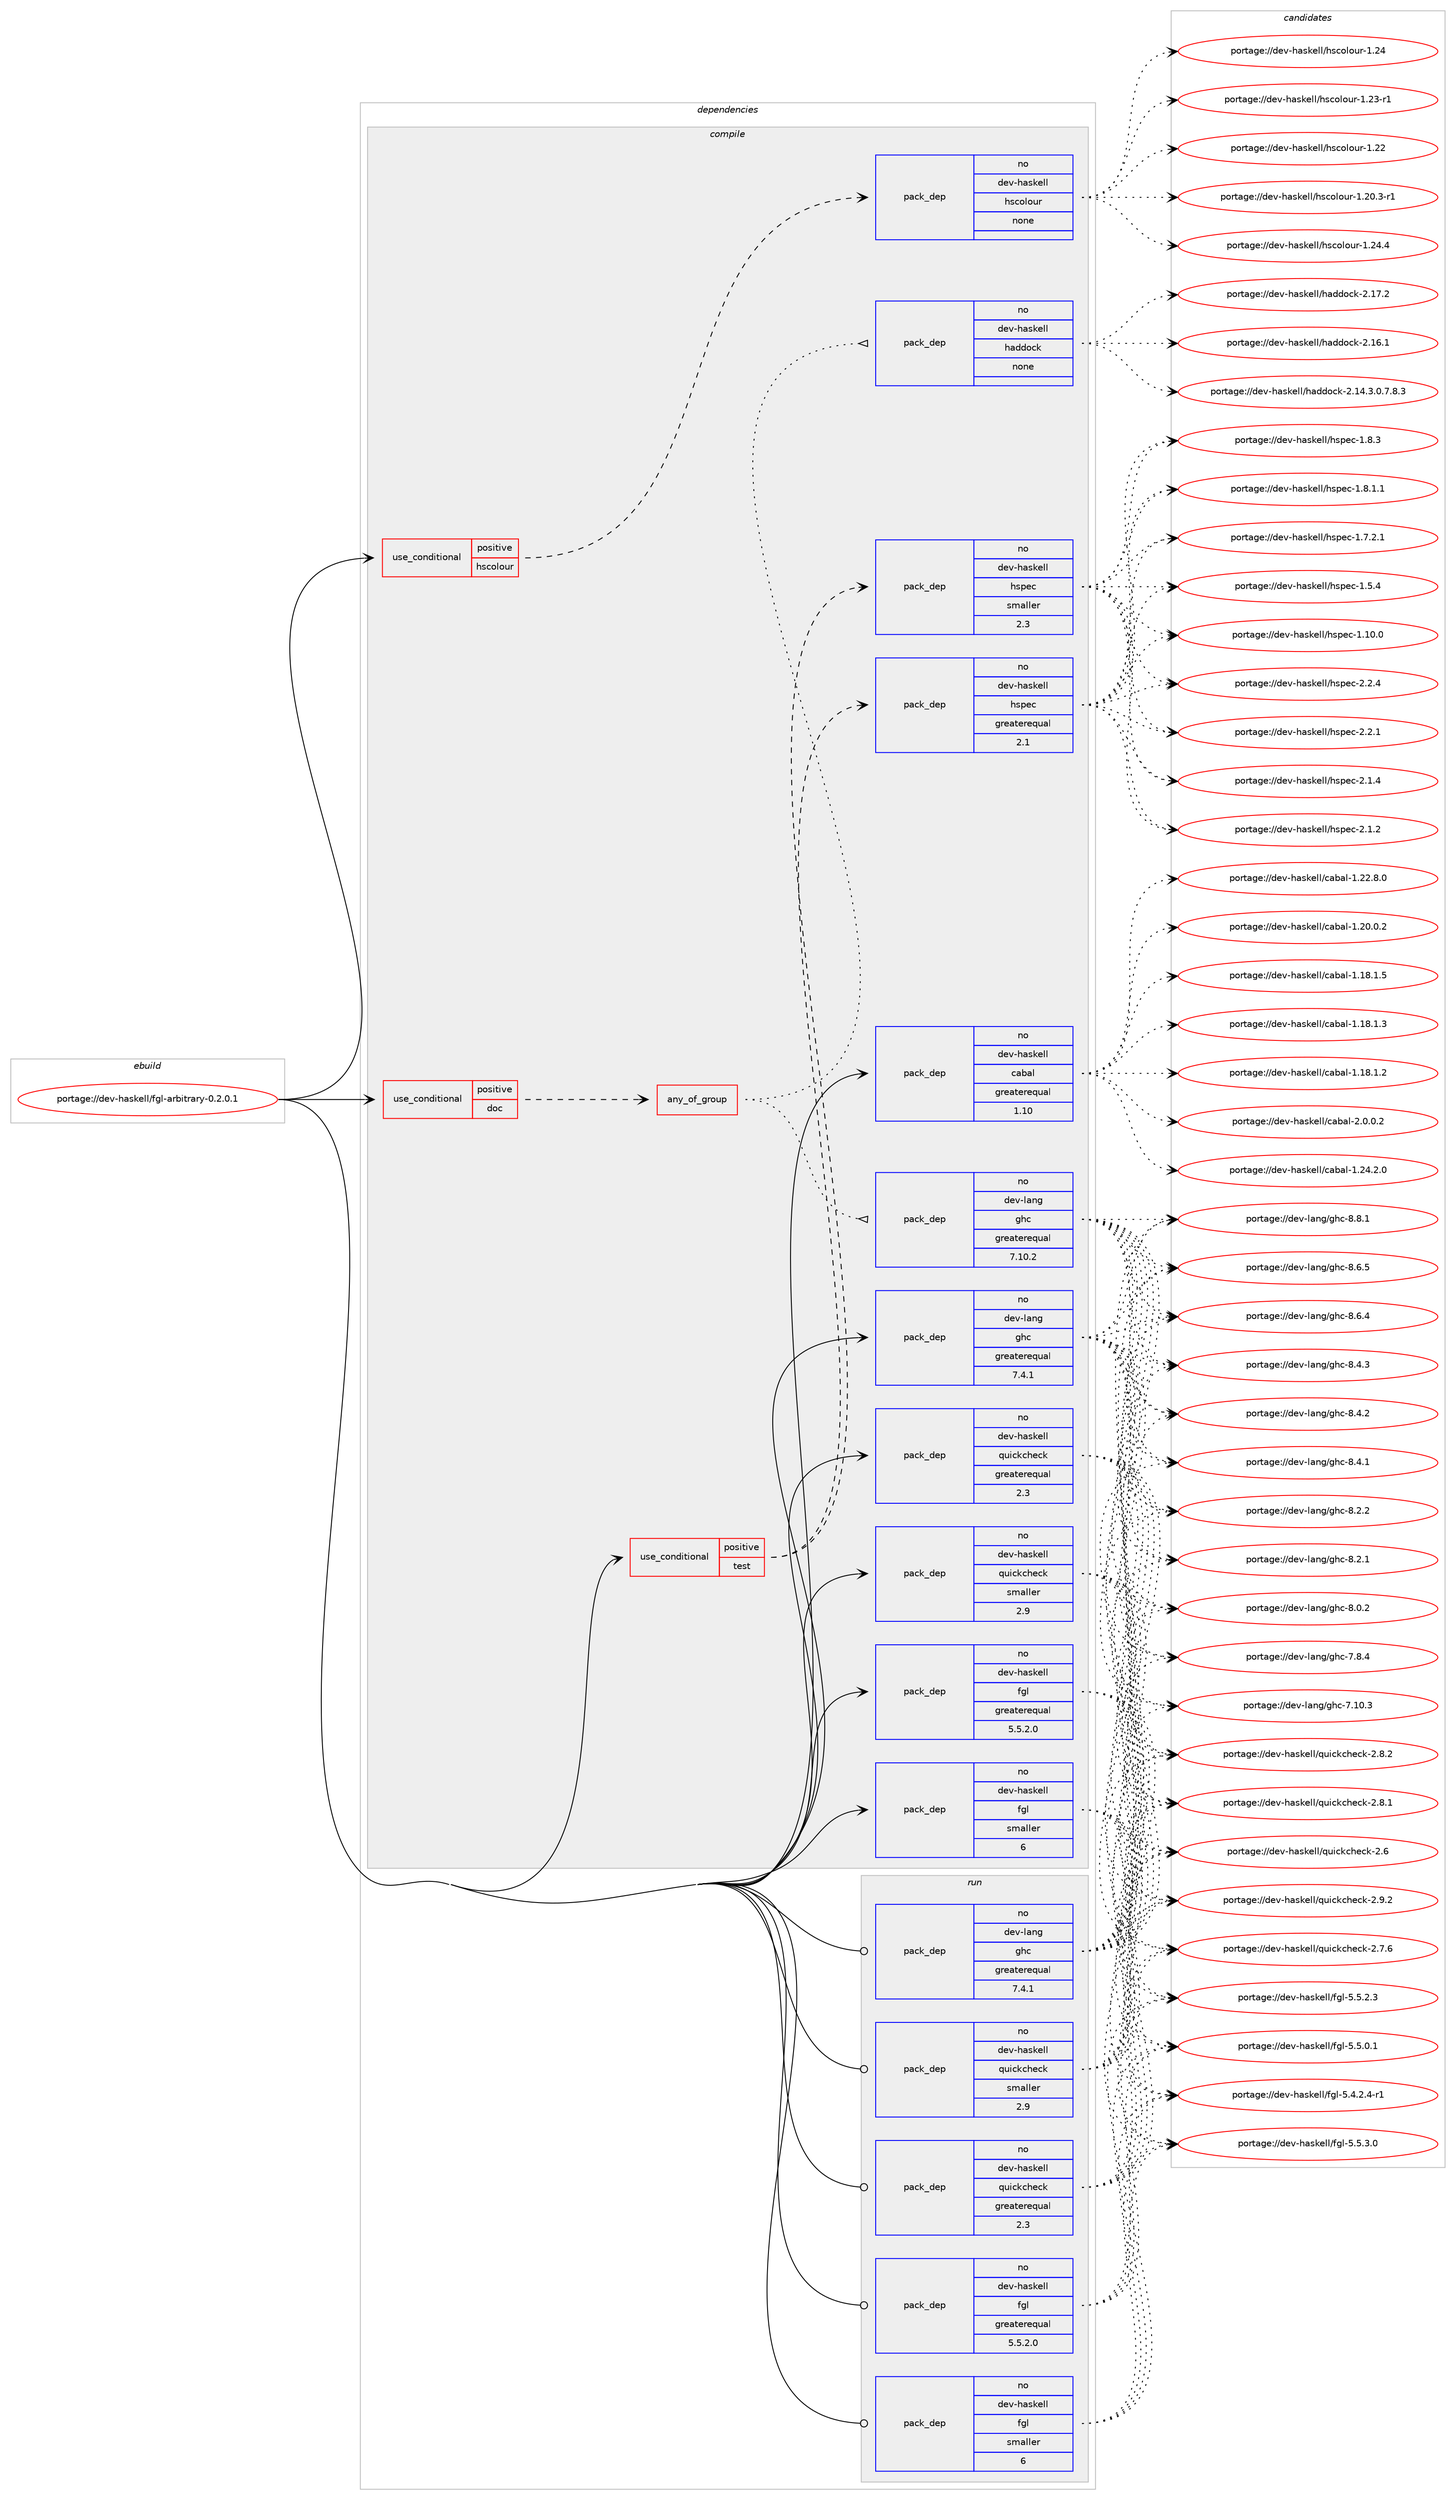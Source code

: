 digraph prolog {

# *************
# Graph options
# *************

newrank=true;
concentrate=true;
compound=true;
graph [rankdir=LR,fontname=Helvetica,fontsize=10,ranksep=1.5];#, ranksep=2.5, nodesep=0.2];
edge  [arrowhead=vee];
node  [fontname=Helvetica,fontsize=10];

# **********
# The ebuild
# **********

subgraph cluster_leftcol {
color=gray;
label=<<i>ebuild</i>>;
id [label="portage://dev-haskell/fgl-arbitrary-0.2.0.1", color=red, width=4, href="../dev-haskell/fgl-arbitrary-0.2.0.1.svg"];
}

# ****************
# The dependencies
# ****************

subgraph cluster_midcol {
color=gray;
label=<<i>dependencies</i>>;
subgraph cluster_compile {
fillcolor="#eeeeee";
style=filled;
label=<<i>compile</i>>;
subgraph cond133985 {
dependency562922 [label=<<TABLE BORDER="0" CELLBORDER="1" CELLSPACING="0" CELLPADDING="4"><TR><TD ROWSPAN="3" CELLPADDING="10">use_conditional</TD></TR><TR><TD>positive</TD></TR><TR><TD>doc</TD></TR></TABLE>>, shape=none, color=red];
subgraph any6457 {
dependency562923 [label=<<TABLE BORDER="0" CELLBORDER="1" CELLSPACING="0" CELLPADDING="4"><TR><TD CELLPADDING="10">any_of_group</TD></TR></TABLE>>, shape=none, color=red];subgraph pack422243 {
dependency562924 [label=<<TABLE BORDER="0" CELLBORDER="1" CELLSPACING="0" CELLPADDING="4" WIDTH="220"><TR><TD ROWSPAN="6" CELLPADDING="30">pack_dep</TD></TR><TR><TD WIDTH="110">no</TD></TR><TR><TD>dev-haskell</TD></TR><TR><TD>haddock</TD></TR><TR><TD>none</TD></TR><TR><TD></TD></TR></TABLE>>, shape=none, color=blue];
}
dependency562923:e -> dependency562924:w [weight=20,style="dotted",arrowhead="oinv"];
subgraph pack422244 {
dependency562925 [label=<<TABLE BORDER="0" CELLBORDER="1" CELLSPACING="0" CELLPADDING="4" WIDTH="220"><TR><TD ROWSPAN="6" CELLPADDING="30">pack_dep</TD></TR><TR><TD WIDTH="110">no</TD></TR><TR><TD>dev-lang</TD></TR><TR><TD>ghc</TD></TR><TR><TD>greaterequal</TD></TR><TR><TD>7.10.2</TD></TR></TABLE>>, shape=none, color=blue];
}
dependency562923:e -> dependency562925:w [weight=20,style="dotted",arrowhead="oinv"];
}
dependency562922:e -> dependency562923:w [weight=20,style="dashed",arrowhead="vee"];
}
id:e -> dependency562922:w [weight=20,style="solid",arrowhead="vee"];
subgraph cond133986 {
dependency562926 [label=<<TABLE BORDER="0" CELLBORDER="1" CELLSPACING="0" CELLPADDING="4"><TR><TD ROWSPAN="3" CELLPADDING="10">use_conditional</TD></TR><TR><TD>positive</TD></TR><TR><TD>hscolour</TD></TR></TABLE>>, shape=none, color=red];
subgraph pack422245 {
dependency562927 [label=<<TABLE BORDER="0" CELLBORDER="1" CELLSPACING="0" CELLPADDING="4" WIDTH="220"><TR><TD ROWSPAN="6" CELLPADDING="30">pack_dep</TD></TR><TR><TD WIDTH="110">no</TD></TR><TR><TD>dev-haskell</TD></TR><TR><TD>hscolour</TD></TR><TR><TD>none</TD></TR><TR><TD></TD></TR></TABLE>>, shape=none, color=blue];
}
dependency562926:e -> dependency562927:w [weight=20,style="dashed",arrowhead="vee"];
}
id:e -> dependency562926:w [weight=20,style="solid",arrowhead="vee"];
subgraph cond133987 {
dependency562928 [label=<<TABLE BORDER="0" CELLBORDER="1" CELLSPACING="0" CELLPADDING="4"><TR><TD ROWSPAN="3" CELLPADDING="10">use_conditional</TD></TR><TR><TD>positive</TD></TR><TR><TD>test</TD></TR></TABLE>>, shape=none, color=red];
subgraph pack422246 {
dependency562929 [label=<<TABLE BORDER="0" CELLBORDER="1" CELLSPACING="0" CELLPADDING="4" WIDTH="220"><TR><TD ROWSPAN="6" CELLPADDING="30">pack_dep</TD></TR><TR><TD WIDTH="110">no</TD></TR><TR><TD>dev-haskell</TD></TR><TR><TD>hspec</TD></TR><TR><TD>greaterequal</TD></TR><TR><TD>2.1</TD></TR></TABLE>>, shape=none, color=blue];
}
dependency562928:e -> dependency562929:w [weight=20,style="dashed",arrowhead="vee"];
subgraph pack422247 {
dependency562930 [label=<<TABLE BORDER="0" CELLBORDER="1" CELLSPACING="0" CELLPADDING="4" WIDTH="220"><TR><TD ROWSPAN="6" CELLPADDING="30">pack_dep</TD></TR><TR><TD WIDTH="110">no</TD></TR><TR><TD>dev-haskell</TD></TR><TR><TD>hspec</TD></TR><TR><TD>smaller</TD></TR><TR><TD>2.3</TD></TR></TABLE>>, shape=none, color=blue];
}
dependency562928:e -> dependency562930:w [weight=20,style="dashed",arrowhead="vee"];
}
id:e -> dependency562928:w [weight=20,style="solid",arrowhead="vee"];
subgraph pack422248 {
dependency562931 [label=<<TABLE BORDER="0" CELLBORDER="1" CELLSPACING="0" CELLPADDING="4" WIDTH="220"><TR><TD ROWSPAN="6" CELLPADDING="30">pack_dep</TD></TR><TR><TD WIDTH="110">no</TD></TR><TR><TD>dev-haskell</TD></TR><TR><TD>cabal</TD></TR><TR><TD>greaterequal</TD></TR><TR><TD>1.10</TD></TR></TABLE>>, shape=none, color=blue];
}
id:e -> dependency562931:w [weight=20,style="solid",arrowhead="vee"];
subgraph pack422249 {
dependency562932 [label=<<TABLE BORDER="0" CELLBORDER="1" CELLSPACING="0" CELLPADDING="4" WIDTH="220"><TR><TD ROWSPAN="6" CELLPADDING="30">pack_dep</TD></TR><TR><TD WIDTH="110">no</TD></TR><TR><TD>dev-haskell</TD></TR><TR><TD>fgl</TD></TR><TR><TD>greaterequal</TD></TR><TR><TD>5.5.2.0</TD></TR></TABLE>>, shape=none, color=blue];
}
id:e -> dependency562932:w [weight=20,style="solid",arrowhead="vee"];
subgraph pack422250 {
dependency562933 [label=<<TABLE BORDER="0" CELLBORDER="1" CELLSPACING="0" CELLPADDING="4" WIDTH="220"><TR><TD ROWSPAN="6" CELLPADDING="30">pack_dep</TD></TR><TR><TD WIDTH="110">no</TD></TR><TR><TD>dev-haskell</TD></TR><TR><TD>fgl</TD></TR><TR><TD>smaller</TD></TR><TR><TD>6</TD></TR></TABLE>>, shape=none, color=blue];
}
id:e -> dependency562933:w [weight=20,style="solid",arrowhead="vee"];
subgraph pack422251 {
dependency562934 [label=<<TABLE BORDER="0" CELLBORDER="1" CELLSPACING="0" CELLPADDING="4" WIDTH="220"><TR><TD ROWSPAN="6" CELLPADDING="30">pack_dep</TD></TR><TR><TD WIDTH="110">no</TD></TR><TR><TD>dev-haskell</TD></TR><TR><TD>quickcheck</TD></TR><TR><TD>greaterequal</TD></TR><TR><TD>2.3</TD></TR></TABLE>>, shape=none, color=blue];
}
id:e -> dependency562934:w [weight=20,style="solid",arrowhead="vee"];
subgraph pack422252 {
dependency562935 [label=<<TABLE BORDER="0" CELLBORDER="1" CELLSPACING="0" CELLPADDING="4" WIDTH="220"><TR><TD ROWSPAN="6" CELLPADDING="30">pack_dep</TD></TR><TR><TD WIDTH="110">no</TD></TR><TR><TD>dev-haskell</TD></TR><TR><TD>quickcheck</TD></TR><TR><TD>smaller</TD></TR><TR><TD>2.9</TD></TR></TABLE>>, shape=none, color=blue];
}
id:e -> dependency562935:w [weight=20,style="solid",arrowhead="vee"];
subgraph pack422253 {
dependency562936 [label=<<TABLE BORDER="0" CELLBORDER="1" CELLSPACING="0" CELLPADDING="4" WIDTH="220"><TR><TD ROWSPAN="6" CELLPADDING="30">pack_dep</TD></TR><TR><TD WIDTH="110">no</TD></TR><TR><TD>dev-lang</TD></TR><TR><TD>ghc</TD></TR><TR><TD>greaterequal</TD></TR><TR><TD>7.4.1</TD></TR></TABLE>>, shape=none, color=blue];
}
id:e -> dependency562936:w [weight=20,style="solid",arrowhead="vee"];
}
subgraph cluster_compileandrun {
fillcolor="#eeeeee";
style=filled;
label=<<i>compile and run</i>>;
}
subgraph cluster_run {
fillcolor="#eeeeee";
style=filled;
label=<<i>run</i>>;
subgraph pack422254 {
dependency562937 [label=<<TABLE BORDER="0" CELLBORDER="1" CELLSPACING="0" CELLPADDING="4" WIDTH="220"><TR><TD ROWSPAN="6" CELLPADDING="30">pack_dep</TD></TR><TR><TD WIDTH="110">no</TD></TR><TR><TD>dev-haskell</TD></TR><TR><TD>fgl</TD></TR><TR><TD>greaterequal</TD></TR><TR><TD>5.5.2.0</TD></TR></TABLE>>, shape=none, color=blue];
}
id:e -> dependency562937:w [weight=20,style="solid",arrowhead="odot"];
subgraph pack422255 {
dependency562938 [label=<<TABLE BORDER="0" CELLBORDER="1" CELLSPACING="0" CELLPADDING="4" WIDTH="220"><TR><TD ROWSPAN="6" CELLPADDING="30">pack_dep</TD></TR><TR><TD WIDTH="110">no</TD></TR><TR><TD>dev-haskell</TD></TR><TR><TD>fgl</TD></TR><TR><TD>smaller</TD></TR><TR><TD>6</TD></TR></TABLE>>, shape=none, color=blue];
}
id:e -> dependency562938:w [weight=20,style="solid",arrowhead="odot"];
subgraph pack422256 {
dependency562939 [label=<<TABLE BORDER="0" CELLBORDER="1" CELLSPACING="0" CELLPADDING="4" WIDTH="220"><TR><TD ROWSPAN="6" CELLPADDING="30">pack_dep</TD></TR><TR><TD WIDTH="110">no</TD></TR><TR><TD>dev-haskell</TD></TR><TR><TD>quickcheck</TD></TR><TR><TD>greaterequal</TD></TR><TR><TD>2.3</TD></TR></TABLE>>, shape=none, color=blue];
}
id:e -> dependency562939:w [weight=20,style="solid",arrowhead="odot"];
subgraph pack422257 {
dependency562940 [label=<<TABLE BORDER="0" CELLBORDER="1" CELLSPACING="0" CELLPADDING="4" WIDTH="220"><TR><TD ROWSPAN="6" CELLPADDING="30">pack_dep</TD></TR><TR><TD WIDTH="110">no</TD></TR><TR><TD>dev-haskell</TD></TR><TR><TD>quickcheck</TD></TR><TR><TD>smaller</TD></TR><TR><TD>2.9</TD></TR></TABLE>>, shape=none, color=blue];
}
id:e -> dependency562940:w [weight=20,style="solid",arrowhead="odot"];
subgraph pack422258 {
dependency562941 [label=<<TABLE BORDER="0" CELLBORDER="1" CELLSPACING="0" CELLPADDING="4" WIDTH="220"><TR><TD ROWSPAN="6" CELLPADDING="30">pack_dep</TD></TR><TR><TD WIDTH="110">no</TD></TR><TR><TD>dev-lang</TD></TR><TR><TD>ghc</TD></TR><TR><TD>greaterequal</TD></TR><TR><TD>7.4.1</TD></TR></TABLE>>, shape=none, color=blue];
}
id:e -> dependency562941:w [weight=20,style="solid",arrowhead="odot"];
}
}

# **************
# The candidates
# **************

subgraph cluster_choices {
rank=same;
color=gray;
label=<<i>candidates</i>>;

subgraph choice422243 {
color=black;
nodesep=1;
choice100101118451049711510710110810847104971001001119910745504649554650 [label="portage://dev-haskell/haddock-2.17.2", color=red, width=4,href="../dev-haskell/haddock-2.17.2.svg"];
choice100101118451049711510710110810847104971001001119910745504649544649 [label="portage://dev-haskell/haddock-2.16.1", color=red, width=4,href="../dev-haskell/haddock-2.16.1.svg"];
choice1001011184510497115107101108108471049710010011199107455046495246514648465546564651 [label="portage://dev-haskell/haddock-2.14.3.0.7.8.3", color=red, width=4,href="../dev-haskell/haddock-2.14.3.0.7.8.3.svg"];
dependency562924:e -> choice100101118451049711510710110810847104971001001119910745504649554650:w [style=dotted,weight="100"];
dependency562924:e -> choice100101118451049711510710110810847104971001001119910745504649544649:w [style=dotted,weight="100"];
dependency562924:e -> choice1001011184510497115107101108108471049710010011199107455046495246514648465546564651:w [style=dotted,weight="100"];
}
subgraph choice422244 {
color=black;
nodesep=1;
choice10010111845108971101034710310499455646564649 [label="portage://dev-lang/ghc-8.8.1", color=red, width=4,href="../dev-lang/ghc-8.8.1.svg"];
choice10010111845108971101034710310499455646544653 [label="portage://dev-lang/ghc-8.6.5", color=red, width=4,href="../dev-lang/ghc-8.6.5.svg"];
choice10010111845108971101034710310499455646544652 [label="portage://dev-lang/ghc-8.6.4", color=red, width=4,href="../dev-lang/ghc-8.6.4.svg"];
choice10010111845108971101034710310499455646524651 [label="portage://dev-lang/ghc-8.4.3", color=red, width=4,href="../dev-lang/ghc-8.4.3.svg"];
choice10010111845108971101034710310499455646524650 [label="portage://dev-lang/ghc-8.4.2", color=red, width=4,href="../dev-lang/ghc-8.4.2.svg"];
choice10010111845108971101034710310499455646524649 [label="portage://dev-lang/ghc-8.4.1", color=red, width=4,href="../dev-lang/ghc-8.4.1.svg"];
choice10010111845108971101034710310499455646504650 [label="portage://dev-lang/ghc-8.2.2", color=red, width=4,href="../dev-lang/ghc-8.2.2.svg"];
choice10010111845108971101034710310499455646504649 [label="portage://dev-lang/ghc-8.2.1", color=red, width=4,href="../dev-lang/ghc-8.2.1.svg"];
choice10010111845108971101034710310499455646484650 [label="portage://dev-lang/ghc-8.0.2", color=red, width=4,href="../dev-lang/ghc-8.0.2.svg"];
choice10010111845108971101034710310499455546564652 [label="portage://dev-lang/ghc-7.8.4", color=red, width=4,href="../dev-lang/ghc-7.8.4.svg"];
choice1001011184510897110103471031049945554649484651 [label="portage://dev-lang/ghc-7.10.3", color=red, width=4,href="../dev-lang/ghc-7.10.3.svg"];
dependency562925:e -> choice10010111845108971101034710310499455646564649:w [style=dotted,weight="100"];
dependency562925:e -> choice10010111845108971101034710310499455646544653:w [style=dotted,weight="100"];
dependency562925:e -> choice10010111845108971101034710310499455646544652:w [style=dotted,weight="100"];
dependency562925:e -> choice10010111845108971101034710310499455646524651:w [style=dotted,weight="100"];
dependency562925:e -> choice10010111845108971101034710310499455646524650:w [style=dotted,weight="100"];
dependency562925:e -> choice10010111845108971101034710310499455646524649:w [style=dotted,weight="100"];
dependency562925:e -> choice10010111845108971101034710310499455646504650:w [style=dotted,weight="100"];
dependency562925:e -> choice10010111845108971101034710310499455646504649:w [style=dotted,weight="100"];
dependency562925:e -> choice10010111845108971101034710310499455646484650:w [style=dotted,weight="100"];
dependency562925:e -> choice10010111845108971101034710310499455546564652:w [style=dotted,weight="100"];
dependency562925:e -> choice1001011184510897110103471031049945554649484651:w [style=dotted,weight="100"];
}
subgraph choice422245 {
color=black;
nodesep=1;
choice1001011184510497115107101108108471041159911110811111711445494650524652 [label="portage://dev-haskell/hscolour-1.24.4", color=red, width=4,href="../dev-haskell/hscolour-1.24.4.svg"];
choice100101118451049711510710110810847104115991111081111171144549465052 [label="portage://dev-haskell/hscolour-1.24", color=red, width=4,href="../dev-haskell/hscolour-1.24.svg"];
choice1001011184510497115107101108108471041159911110811111711445494650514511449 [label="portage://dev-haskell/hscolour-1.23-r1", color=red, width=4,href="../dev-haskell/hscolour-1.23-r1.svg"];
choice100101118451049711510710110810847104115991111081111171144549465050 [label="portage://dev-haskell/hscolour-1.22", color=red, width=4,href="../dev-haskell/hscolour-1.22.svg"];
choice10010111845104971151071011081084710411599111108111117114454946504846514511449 [label="portage://dev-haskell/hscolour-1.20.3-r1", color=red, width=4,href="../dev-haskell/hscolour-1.20.3-r1.svg"];
dependency562927:e -> choice1001011184510497115107101108108471041159911110811111711445494650524652:w [style=dotted,weight="100"];
dependency562927:e -> choice100101118451049711510710110810847104115991111081111171144549465052:w [style=dotted,weight="100"];
dependency562927:e -> choice1001011184510497115107101108108471041159911110811111711445494650514511449:w [style=dotted,weight="100"];
dependency562927:e -> choice100101118451049711510710110810847104115991111081111171144549465050:w [style=dotted,weight="100"];
dependency562927:e -> choice10010111845104971151071011081084710411599111108111117114454946504846514511449:w [style=dotted,weight="100"];
}
subgraph choice422246 {
color=black;
nodesep=1;
choice10010111845104971151071011081084710411511210199455046504652 [label="portage://dev-haskell/hspec-2.2.4", color=red, width=4,href="../dev-haskell/hspec-2.2.4.svg"];
choice10010111845104971151071011081084710411511210199455046504649 [label="portage://dev-haskell/hspec-2.2.1", color=red, width=4,href="../dev-haskell/hspec-2.2.1.svg"];
choice10010111845104971151071011081084710411511210199455046494652 [label="portage://dev-haskell/hspec-2.1.4", color=red, width=4,href="../dev-haskell/hspec-2.1.4.svg"];
choice10010111845104971151071011081084710411511210199455046494650 [label="portage://dev-haskell/hspec-2.1.2", color=red, width=4,href="../dev-haskell/hspec-2.1.2.svg"];
choice10010111845104971151071011081084710411511210199454946564651 [label="portage://dev-haskell/hspec-1.8.3", color=red, width=4,href="../dev-haskell/hspec-1.8.3.svg"];
choice100101118451049711510710110810847104115112101994549465646494649 [label="portage://dev-haskell/hspec-1.8.1.1", color=red, width=4,href="../dev-haskell/hspec-1.8.1.1.svg"];
choice100101118451049711510710110810847104115112101994549465546504649 [label="portage://dev-haskell/hspec-1.7.2.1", color=red, width=4,href="../dev-haskell/hspec-1.7.2.1.svg"];
choice10010111845104971151071011081084710411511210199454946534652 [label="portage://dev-haskell/hspec-1.5.4", color=red, width=4,href="../dev-haskell/hspec-1.5.4.svg"];
choice1001011184510497115107101108108471041151121019945494649484648 [label="portage://dev-haskell/hspec-1.10.0", color=red, width=4,href="../dev-haskell/hspec-1.10.0.svg"];
dependency562929:e -> choice10010111845104971151071011081084710411511210199455046504652:w [style=dotted,weight="100"];
dependency562929:e -> choice10010111845104971151071011081084710411511210199455046504649:w [style=dotted,weight="100"];
dependency562929:e -> choice10010111845104971151071011081084710411511210199455046494652:w [style=dotted,weight="100"];
dependency562929:e -> choice10010111845104971151071011081084710411511210199455046494650:w [style=dotted,weight="100"];
dependency562929:e -> choice10010111845104971151071011081084710411511210199454946564651:w [style=dotted,weight="100"];
dependency562929:e -> choice100101118451049711510710110810847104115112101994549465646494649:w [style=dotted,weight="100"];
dependency562929:e -> choice100101118451049711510710110810847104115112101994549465546504649:w [style=dotted,weight="100"];
dependency562929:e -> choice10010111845104971151071011081084710411511210199454946534652:w [style=dotted,weight="100"];
dependency562929:e -> choice1001011184510497115107101108108471041151121019945494649484648:w [style=dotted,weight="100"];
}
subgraph choice422247 {
color=black;
nodesep=1;
choice10010111845104971151071011081084710411511210199455046504652 [label="portage://dev-haskell/hspec-2.2.4", color=red, width=4,href="../dev-haskell/hspec-2.2.4.svg"];
choice10010111845104971151071011081084710411511210199455046504649 [label="portage://dev-haskell/hspec-2.2.1", color=red, width=4,href="../dev-haskell/hspec-2.2.1.svg"];
choice10010111845104971151071011081084710411511210199455046494652 [label="portage://dev-haskell/hspec-2.1.4", color=red, width=4,href="../dev-haskell/hspec-2.1.4.svg"];
choice10010111845104971151071011081084710411511210199455046494650 [label="portage://dev-haskell/hspec-2.1.2", color=red, width=4,href="../dev-haskell/hspec-2.1.2.svg"];
choice10010111845104971151071011081084710411511210199454946564651 [label="portage://dev-haskell/hspec-1.8.3", color=red, width=4,href="../dev-haskell/hspec-1.8.3.svg"];
choice100101118451049711510710110810847104115112101994549465646494649 [label="portage://dev-haskell/hspec-1.8.1.1", color=red, width=4,href="../dev-haskell/hspec-1.8.1.1.svg"];
choice100101118451049711510710110810847104115112101994549465546504649 [label="portage://dev-haskell/hspec-1.7.2.1", color=red, width=4,href="../dev-haskell/hspec-1.7.2.1.svg"];
choice10010111845104971151071011081084710411511210199454946534652 [label="portage://dev-haskell/hspec-1.5.4", color=red, width=4,href="../dev-haskell/hspec-1.5.4.svg"];
choice1001011184510497115107101108108471041151121019945494649484648 [label="portage://dev-haskell/hspec-1.10.0", color=red, width=4,href="../dev-haskell/hspec-1.10.0.svg"];
dependency562930:e -> choice10010111845104971151071011081084710411511210199455046504652:w [style=dotted,weight="100"];
dependency562930:e -> choice10010111845104971151071011081084710411511210199455046504649:w [style=dotted,weight="100"];
dependency562930:e -> choice10010111845104971151071011081084710411511210199455046494652:w [style=dotted,weight="100"];
dependency562930:e -> choice10010111845104971151071011081084710411511210199455046494650:w [style=dotted,weight="100"];
dependency562930:e -> choice10010111845104971151071011081084710411511210199454946564651:w [style=dotted,weight="100"];
dependency562930:e -> choice100101118451049711510710110810847104115112101994549465646494649:w [style=dotted,weight="100"];
dependency562930:e -> choice100101118451049711510710110810847104115112101994549465546504649:w [style=dotted,weight="100"];
dependency562930:e -> choice10010111845104971151071011081084710411511210199454946534652:w [style=dotted,weight="100"];
dependency562930:e -> choice1001011184510497115107101108108471041151121019945494649484648:w [style=dotted,weight="100"];
}
subgraph choice422248 {
color=black;
nodesep=1;
choice100101118451049711510710110810847999798971084550464846484650 [label="portage://dev-haskell/cabal-2.0.0.2", color=red, width=4,href="../dev-haskell/cabal-2.0.0.2.svg"];
choice10010111845104971151071011081084799979897108454946505246504648 [label="portage://dev-haskell/cabal-1.24.2.0", color=red, width=4,href="../dev-haskell/cabal-1.24.2.0.svg"];
choice10010111845104971151071011081084799979897108454946505046564648 [label="portage://dev-haskell/cabal-1.22.8.0", color=red, width=4,href="../dev-haskell/cabal-1.22.8.0.svg"];
choice10010111845104971151071011081084799979897108454946504846484650 [label="portage://dev-haskell/cabal-1.20.0.2", color=red, width=4,href="../dev-haskell/cabal-1.20.0.2.svg"];
choice10010111845104971151071011081084799979897108454946495646494653 [label="portage://dev-haskell/cabal-1.18.1.5", color=red, width=4,href="../dev-haskell/cabal-1.18.1.5.svg"];
choice10010111845104971151071011081084799979897108454946495646494651 [label="portage://dev-haskell/cabal-1.18.1.3", color=red, width=4,href="../dev-haskell/cabal-1.18.1.3.svg"];
choice10010111845104971151071011081084799979897108454946495646494650 [label="portage://dev-haskell/cabal-1.18.1.2", color=red, width=4,href="../dev-haskell/cabal-1.18.1.2.svg"];
dependency562931:e -> choice100101118451049711510710110810847999798971084550464846484650:w [style=dotted,weight="100"];
dependency562931:e -> choice10010111845104971151071011081084799979897108454946505246504648:w [style=dotted,weight="100"];
dependency562931:e -> choice10010111845104971151071011081084799979897108454946505046564648:w [style=dotted,weight="100"];
dependency562931:e -> choice10010111845104971151071011081084799979897108454946504846484650:w [style=dotted,weight="100"];
dependency562931:e -> choice10010111845104971151071011081084799979897108454946495646494653:w [style=dotted,weight="100"];
dependency562931:e -> choice10010111845104971151071011081084799979897108454946495646494651:w [style=dotted,weight="100"];
dependency562931:e -> choice10010111845104971151071011081084799979897108454946495646494650:w [style=dotted,weight="100"];
}
subgraph choice422249 {
color=black;
nodesep=1;
choice1001011184510497115107101108108471021031084553465346514648 [label="portage://dev-haskell/fgl-5.5.3.0", color=red, width=4,href="../dev-haskell/fgl-5.5.3.0.svg"];
choice1001011184510497115107101108108471021031084553465346504651 [label="portage://dev-haskell/fgl-5.5.2.3", color=red, width=4,href="../dev-haskell/fgl-5.5.2.3.svg"];
choice1001011184510497115107101108108471021031084553465346484649 [label="portage://dev-haskell/fgl-5.5.0.1", color=red, width=4,href="../dev-haskell/fgl-5.5.0.1.svg"];
choice10010111845104971151071011081084710210310845534652465046524511449 [label="portage://dev-haskell/fgl-5.4.2.4-r1", color=red, width=4,href="../dev-haskell/fgl-5.4.2.4-r1.svg"];
dependency562932:e -> choice1001011184510497115107101108108471021031084553465346514648:w [style=dotted,weight="100"];
dependency562932:e -> choice1001011184510497115107101108108471021031084553465346504651:w [style=dotted,weight="100"];
dependency562932:e -> choice1001011184510497115107101108108471021031084553465346484649:w [style=dotted,weight="100"];
dependency562932:e -> choice10010111845104971151071011081084710210310845534652465046524511449:w [style=dotted,weight="100"];
}
subgraph choice422250 {
color=black;
nodesep=1;
choice1001011184510497115107101108108471021031084553465346514648 [label="portage://dev-haskell/fgl-5.5.3.0", color=red, width=4,href="../dev-haskell/fgl-5.5.3.0.svg"];
choice1001011184510497115107101108108471021031084553465346504651 [label="portage://dev-haskell/fgl-5.5.2.3", color=red, width=4,href="../dev-haskell/fgl-5.5.2.3.svg"];
choice1001011184510497115107101108108471021031084553465346484649 [label="portage://dev-haskell/fgl-5.5.0.1", color=red, width=4,href="../dev-haskell/fgl-5.5.0.1.svg"];
choice10010111845104971151071011081084710210310845534652465046524511449 [label="portage://dev-haskell/fgl-5.4.2.4-r1", color=red, width=4,href="../dev-haskell/fgl-5.4.2.4-r1.svg"];
dependency562933:e -> choice1001011184510497115107101108108471021031084553465346514648:w [style=dotted,weight="100"];
dependency562933:e -> choice1001011184510497115107101108108471021031084553465346504651:w [style=dotted,weight="100"];
dependency562933:e -> choice1001011184510497115107101108108471021031084553465346484649:w [style=dotted,weight="100"];
dependency562933:e -> choice10010111845104971151071011081084710210310845534652465046524511449:w [style=dotted,weight="100"];
}
subgraph choice422251 {
color=black;
nodesep=1;
choice100101118451049711510710110810847113117105991079910410199107455046574650 [label="portage://dev-haskell/quickcheck-2.9.2", color=red, width=4,href="../dev-haskell/quickcheck-2.9.2.svg"];
choice100101118451049711510710110810847113117105991079910410199107455046564650 [label="portage://dev-haskell/quickcheck-2.8.2", color=red, width=4,href="../dev-haskell/quickcheck-2.8.2.svg"];
choice100101118451049711510710110810847113117105991079910410199107455046564649 [label="portage://dev-haskell/quickcheck-2.8.1", color=red, width=4,href="../dev-haskell/quickcheck-2.8.1.svg"];
choice100101118451049711510710110810847113117105991079910410199107455046554654 [label="portage://dev-haskell/quickcheck-2.7.6", color=red, width=4,href="../dev-haskell/quickcheck-2.7.6.svg"];
choice10010111845104971151071011081084711311710599107991041019910745504654 [label="portage://dev-haskell/quickcheck-2.6", color=red, width=4,href="../dev-haskell/quickcheck-2.6.svg"];
dependency562934:e -> choice100101118451049711510710110810847113117105991079910410199107455046574650:w [style=dotted,weight="100"];
dependency562934:e -> choice100101118451049711510710110810847113117105991079910410199107455046564650:w [style=dotted,weight="100"];
dependency562934:e -> choice100101118451049711510710110810847113117105991079910410199107455046564649:w [style=dotted,weight="100"];
dependency562934:e -> choice100101118451049711510710110810847113117105991079910410199107455046554654:w [style=dotted,weight="100"];
dependency562934:e -> choice10010111845104971151071011081084711311710599107991041019910745504654:w [style=dotted,weight="100"];
}
subgraph choice422252 {
color=black;
nodesep=1;
choice100101118451049711510710110810847113117105991079910410199107455046574650 [label="portage://dev-haskell/quickcheck-2.9.2", color=red, width=4,href="../dev-haskell/quickcheck-2.9.2.svg"];
choice100101118451049711510710110810847113117105991079910410199107455046564650 [label="portage://dev-haskell/quickcheck-2.8.2", color=red, width=4,href="../dev-haskell/quickcheck-2.8.2.svg"];
choice100101118451049711510710110810847113117105991079910410199107455046564649 [label="portage://dev-haskell/quickcheck-2.8.1", color=red, width=4,href="../dev-haskell/quickcheck-2.8.1.svg"];
choice100101118451049711510710110810847113117105991079910410199107455046554654 [label="portage://dev-haskell/quickcheck-2.7.6", color=red, width=4,href="../dev-haskell/quickcheck-2.7.6.svg"];
choice10010111845104971151071011081084711311710599107991041019910745504654 [label="portage://dev-haskell/quickcheck-2.6", color=red, width=4,href="../dev-haskell/quickcheck-2.6.svg"];
dependency562935:e -> choice100101118451049711510710110810847113117105991079910410199107455046574650:w [style=dotted,weight="100"];
dependency562935:e -> choice100101118451049711510710110810847113117105991079910410199107455046564650:w [style=dotted,weight="100"];
dependency562935:e -> choice100101118451049711510710110810847113117105991079910410199107455046564649:w [style=dotted,weight="100"];
dependency562935:e -> choice100101118451049711510710110810847113117105991079910410199107455046554654:w [style=dotted,weight="100"];
dependency562935:e -> choice10010111845104971151071011081084711311710599107991041019910745504654:w [style=dotted,weight="100"];
}
subgraph choice422253 {
color=black;
nodesep=1;
choice10010111845108971101034710310499455646564649 [label="portage://dev-lang/ghc-8.8.1", color=red, width=4,href="../dev-lang/ghc-8.8.1.svg"];
choice10010111845108971101034710310499455646544653 [label="portage://dev-lang/ghc-8.6.5", color=red, width=4,href="../dev-lang/ghc-8.6.5.svg"];
choice10010111845108971101034710310499455646544652 [label="portage://dev-lang/ghc-8.6.4", color=red, width=4,href="../dev-lang/ghc-8.6.4.svg"];
choice10010111845108971101034710310499455646524651 [label="portage://dev-lang/ghc-8.4.3", color=red, width=4,href="../dev-lang/ghc-8.4.3.svg"];
choice10010111845108971101034710310499455646524650 [label="portage://dev-lang/ghc-8.4.2", color=red, width=4,href="../dev-lang/ghc-8.4.2.svg"];
choice10010111845108971101034710310499455646524649 [label="portage://dev-lang/ghc-8.4.1", color=red, width=4,href="../dev-lang/ghc-8.4.1.svg"];
choice10010111845108971101034710310499455646504650 [label="portage://dev-lang/ghc-8.2.2", color=red, width=4,href="../dev-lang/ghc-8.2.2.svg"];
choice10010111845108971101034710310499455646504649 [label="portage://dev-lang/ghc-8.2.1", color=red, width=4,href="../dev-lang/ghc-8.2.1.svg"];
choice10010111845108971101034710310499455646484650 [label="portage://dev-lang/ghc-8.0.2", color=red, width=4,href="../dev-lang/ghc-8.0.2.svg"];
choice10010111845108971101034710310499455546564652 [label="portage://dev-lang/ghc-7.8.4", color=red, width=4,href="../dev-lang/ghc-7.8.4.svg"];
choice1001011184510897110103471031049945554649484651 [label="portage://dev-lang/ghc-7.10.3", color=red, width=4,href="../dev-lang/ghc-7.10.3.svg"];
dependency562936:e -> choice10010111845108971101034710310499455646564649:w [style=dotted,weight="100"];
dependency562936:e -> choice10010111845108971101034710310499455646544653:w [style=dotted,weight="100"];
dependency562936:e -> choice10010111845108971101034710310499455646544652:w [style=dotted,weight="100"];
dependency562936:e -> choice10010111845108971101034710310499455646524651:w [style=dotted,weight="100"];
dependency562936:e -> choice10010111845108971101034710310499455646524650:w [style=dotted,weight="100"];
dependency562936:e -> choice10010111845108971101034710310499455646524649:w [style=dotted,weight="100"];
dependency562936:e -> choice10010111845108971101034710310499455646504650:w [style=dotted,weight="100"];
dependency562936:e -> choice10010111845108971101034710310499455646504649:w [style=dotted,weight="100"];
dependency562936:e -> choice10010111845108971101034710310499455646484650:w [style=dotted,weight="100"];
dependency562936:e -> choice10010111845108971101034710310499455546564652:w [style=dotted,weight="100"];
dependency562936:e -> choice1001011184510897110103471031049945554649484651:w [style=dotted,weight="100"];
}
subgraph choice422254 {
color=black;
nodesep=1;
choice1001011184510497115107101108108471021031084553465346514648 [label="portage://dev-haskell/fgl-5.5.3.0", color=red, width=4,href="../dev-haskell/fgl-5.5.3.0.svg"];
choice1001011184510497115107101108108471021031084553465346504651 [label="portage://dev-haskell/fgl-5.5.2.3", color=red, width=4,href="../dev-haskell/fgl-5.5.2.3.svg"];
choice1001011184510497115107101108108471021031084553465346484649 [label="portage://dev-haskell/fgl-5.5.0.1", color=red, width=4,href="../dev-haskell/fgl-5.5.0.1.svg"];
choice10010111845104971151071011081084710210310845534652465046524511449 [label="portage://dev-haskell/fgl-5.4.2.4-r1", color=red, width=4,href="../dev-haskell/fgl-5.4.2.4-r1.svg"];
dependency562937:e -> choice1001011184510497115107101108108471021031084553465346514648:w [style=dotted,weight="100"];
dependency562937:e -> choice1001011184510497115107101108108471021031084553465346504651:w [style=dotted,weight="100"];
dependency562937:e -> choice1001011184510497115107101108108471021031084553465346484649:w [style=dotted,weight="100"];
dependency562937:e -> choice10010111845104971151071011081084710210310845534652465046524511449:w [style=dotted,weight="100"];
}
subgraph choice422255 {
color=black;
nodesep=1;
choice1001011184510497115107101108108471021031084553465346514648 [label="portage://dev-haskell/fgl-5.5.3.0", color=red, width=4,href="../dev-haskell/fgl-5.5.3.0.svg"];
choice1001011184510497115107101108108471021031084553465346504651 [label="portage://dev-haskell/fgl-5.5.2.3", color=red, width=4,href="../dev-haskell/fgl-5.5.2.3.svg"];
choice1001011184510497115107101108108471021031084553465346484649 [label="portage://dev-haskell/fgl-5.5.0.1", color=red, width=4,href="../dev-haskell/fgl-5.5.0.1.svg"];
choice10010111845104971151071011081084710210310845534652465046524511449 [label="portage://dev-haskell/fgl-5.4.2.4-r1", color=red, width=4,href="../dev-haskell/fgl-5.4.2.4-r1.svg"];
dependency562938:e -> choice1001011184510497115107101108108471021031084553465346514648:w [style=dotted,weight="100"];
dependency562938:e -> choice1001011184510497115107101108108471021031084553465346504651:w [style=dotted,weight="100"];
dependency562938:e -> choice1001011184510497115107101108108471021031084553465346484649:w [style=dotted,weight="100"];
dependency562938:e -> choice10010111845104971151071011081084710210310845534652465046524511449:w [style=dotted,weight="100"];
}
subgraph choice422256 {
color=black;
nodesep=1;
choice100101118451049711510710110810847113117105991079910410199107455046574650 [label="portage://dev-haskell/quickcheck-2.9.2", color=red, width=4,href="../dev-haskell/quickcheck-2.9.2.svg"];
choice100101118451049711510710110810847113117105991079910410199107455046564650 [label="portage://dev-haskell/quickcheck-2.8.2", color=red, width=4,href="../dev-haskell/quickcheck-2.8.2.svg"];
choice100101118451049711510710110810847113117105991079910410199107455046564649 [label="portage://dev-haskell/quickcheck-2.8.1", color=red, width=4,href="../dev-haskell/quickcheck-2.8.1.svg"];
choice100101118451049711510710110810847113117105991079910410199107455046554654 [label="portage://dev-haskell/quickcheck-2.7.6", color=red, width=4,href="../dev-haskell/quickcheck-2.7.6.svg"];
choice10010111845104971151071011081084711311710599107991041019910745504654 [label="portage://dev-haskell/quickcheck-2.6", color=red, width=4,href="../dev-haskell/quickcheck-2.6.svg"];
dependency562939:e -> choice100101118451049711510710110810847113117105991079910410199107455046574650:w [style=dotted,weight="100"];
dependency562939:e -> choice100101118451049711510710110810847113117105991079910410199107455046564650:w [style=dotted,weight="100"];
dependency562939:e -> choice100101118451049711510710110810847113117105991079910410199107455046564649:w [style=dotted,weight="100"];
dependency562939:e -> choice100101118451049711510710110810847113117105991079910410199107455046554654:w [style=dotted,weight="100"];
dependency562939:e -> choice10010111845104971151071011081084711311710599107991041019910745504654:w [style=dotted,weight="100"];
}
subgraph choice422257 {
color=black;
nodesep=1;
choice100101118451049711510710110810847113117105991079910410199107455046574650 [label="portage://dev-haskell/quickcheck-2.9.2", color=red, width=4,href="../dev-haskell/quickcheck-2.9.2.svg"];
choice100101118451049711510710110810847113117105991079910410199107455046564650 [label="portage://dev-haskell/quickcheck-2.8.2", color=red, width=4,href="../dev-haskell/quickcheck-2.8.2.svg"];
choice100101118451049711510710110810847113117105991079910410199107455046564649 [label="portage://dev-haskell/quickcheck-2.8.1", color=red, width=4,href="../dev-haskell/quickcheck-2.8.1.svg"];
choice100101118451049711510710110810847113117105991079910410199107455046554654 [label="portage://dev-haskell/quickcheck-2.7.6", color=red, width=4,href="../dev-haskell/quickcheck-2.7.6.svg"];
choice10010111845104971151071011081084711311710599107991041019910745504654 [label="portage://dev-haskell/quickcheck-2.6", color=red, width=4,href="../dev-haskell/quickcheck-2.6.svg"];
dependency562940:e -> choice100101118451049711510710110810847113117105991079910410199107455046574650:w [style=dotted,weight="100"];
dependency562940:e -> choice100101118451049711510710110810847113117105991079910410199107455046564650:w [style=dotted,weight="100"];
dependency562940:e -> choice100101118451049711510710110810847113117105991079910410199107455046564649:w [style=dotted,weight="100"];
dependency562940:e -> choice100101118451049711510710110810847113117105991079910410199107455046554654:w [style=dotted,weight="100"];
dependency562940:e -> choice10010111845104971151071011081084711311710599107991041019910745504654:w [style=dotted,weight="100"];
}
subgraph choice422258 {
color=black;
nodesep=1;
choice10010111845108971101034710310499455646564649 [label="portage://dev-lang/ghc-8.8.1", color=red, width=4,href="../dev-lang/ghc-8.8.1.svg"];
choice10010111845108971101034710310499455646544653 [label="portage://dev-lang/ghc-8.6.5", color=red, width=4,href="../dev-lang/ghc-8.6.5.svg"];
choice10010111845108971101034710310499455646544652 [label="portage://dev-lang/ghc-8.6.4", color=red, width=4,href="../dev-lang/ghc-8.6.4.svg"];
choice10010111845108971101034710310499455646524651 [label="portage://dev-lang/ghc-8.4.3", color=red, width=4,href="../dev-lang/ghc-8.4.3.svg"];
choice10010111845108971101034710310499455646524650 [label="portage://dev-lang/ghc-8.4.2", color=red, width=4,href="../dev-lang/ghc-8.4.2.svg"];
choice10010111845108971101034710310499455646524649 [label="portage://dev-lang/ghc-8.4.1", color=red, width=4,href="../dev-lang/ghc-8.4.1.svg"];
choice10010111845108971101034710310499455646504650 [label="portage://dev-lang/ghc-8.2.2", color=red, width=4,href="../dev-lang/ghc-8.2.2.svg"];
choice10010111845108971101034710310499455646504649 [label="portage://dev-lang/ghc-8.2.1", color=red, width=4,href="../dev-lang/ghc-8.2.1.svg"];
choice10010111845108971101034710310499455646484650 [label="portage://dev-lang/ghc-8.0.2", color=red, width=4,href="../dev-lang/ghc-8.0.2.svg"];
choice10010111845108971101034710310499455546564652 [label="portage://dev-lang/ghc-7.8.4", color=red, width=4,href="../dev-lang/ghc-7.8.4.svg"];
choice1001011184510897110103471031049945554649484651 [label="portage://dev-lang/ghc-7.10.3", color=red, width=4,href="../dev-lang/ghc-7.10.3.svg"];
dependency562941:e -> choice10010111845108971101034710310499455646564649:w [style=dotted,weight="100"];
dependency562941:e -> choice10010111845108971101034710310499455646544653:w [style=dotted,weight="100"];
dependency562941:e -> choice10010111845108971101034710310499455646544652:w [style=dotted,weight="100"];
dependency562941:e -> choice10010111845108971101034710310499455646524651:w [style=dotted,weight="100"];
dependency562941:e -> choice10010111845108971101034710310499455646524650:w [style=dotted,weight="100"];
dependency562941:e -> choice10010111845108971101034710310499455646524649:w [style=dotted,weight="100"];
dependency562941:e -> choice10010111845108971101034710310499455646504650:w [style=dotted,weight="100"];
dependency562941:e -> choice10010111845108971101034710310499455646504649:w [style=dotted,weight="100"];
dependency562941:e -> choice10010111845108971101034710310499455646484650:w [style=dotted,weight="100"];
dependency562941:e -> choice10010111845108971101034710310499455546564652:w [style=dotted,weight="100"];
dependency562941:e -> choice1001011184510897110103471031049945554649484651:w [style=dotted,weight="100"];
}
}

}
